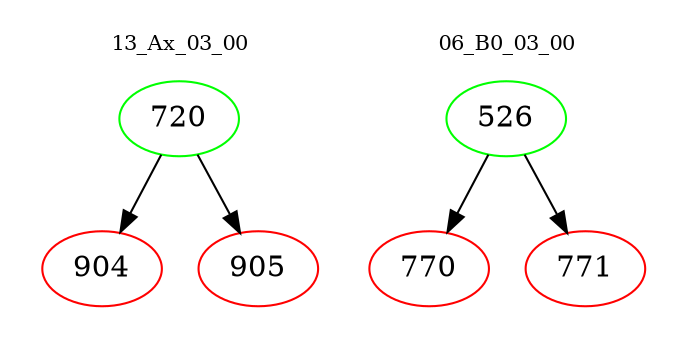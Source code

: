 digraph{
subgraph cluster_0 {
color = white
label = "13_Ax_03_00";
fontsize=10;
T0_720 [label="720", color="green"]
T0_720 -> T0_904 [color="black"]
T0_904 [label="904", color="red"]
T0_720 -> T0_905 [color="black"]
T0_905 [label="905", color="red"]
}
subgraph cluster_1 {
color = white
label = "06_B0_03_00";
fontsize=10;
T1_526 [label="526", color="green"]
T1_526 -> T1_770 [color="black"]
T1_770 [label="770", color="red"]
T1_526 -> T1_771 [color="black"]
T1_771 [label="771", color="red"]
}
}
